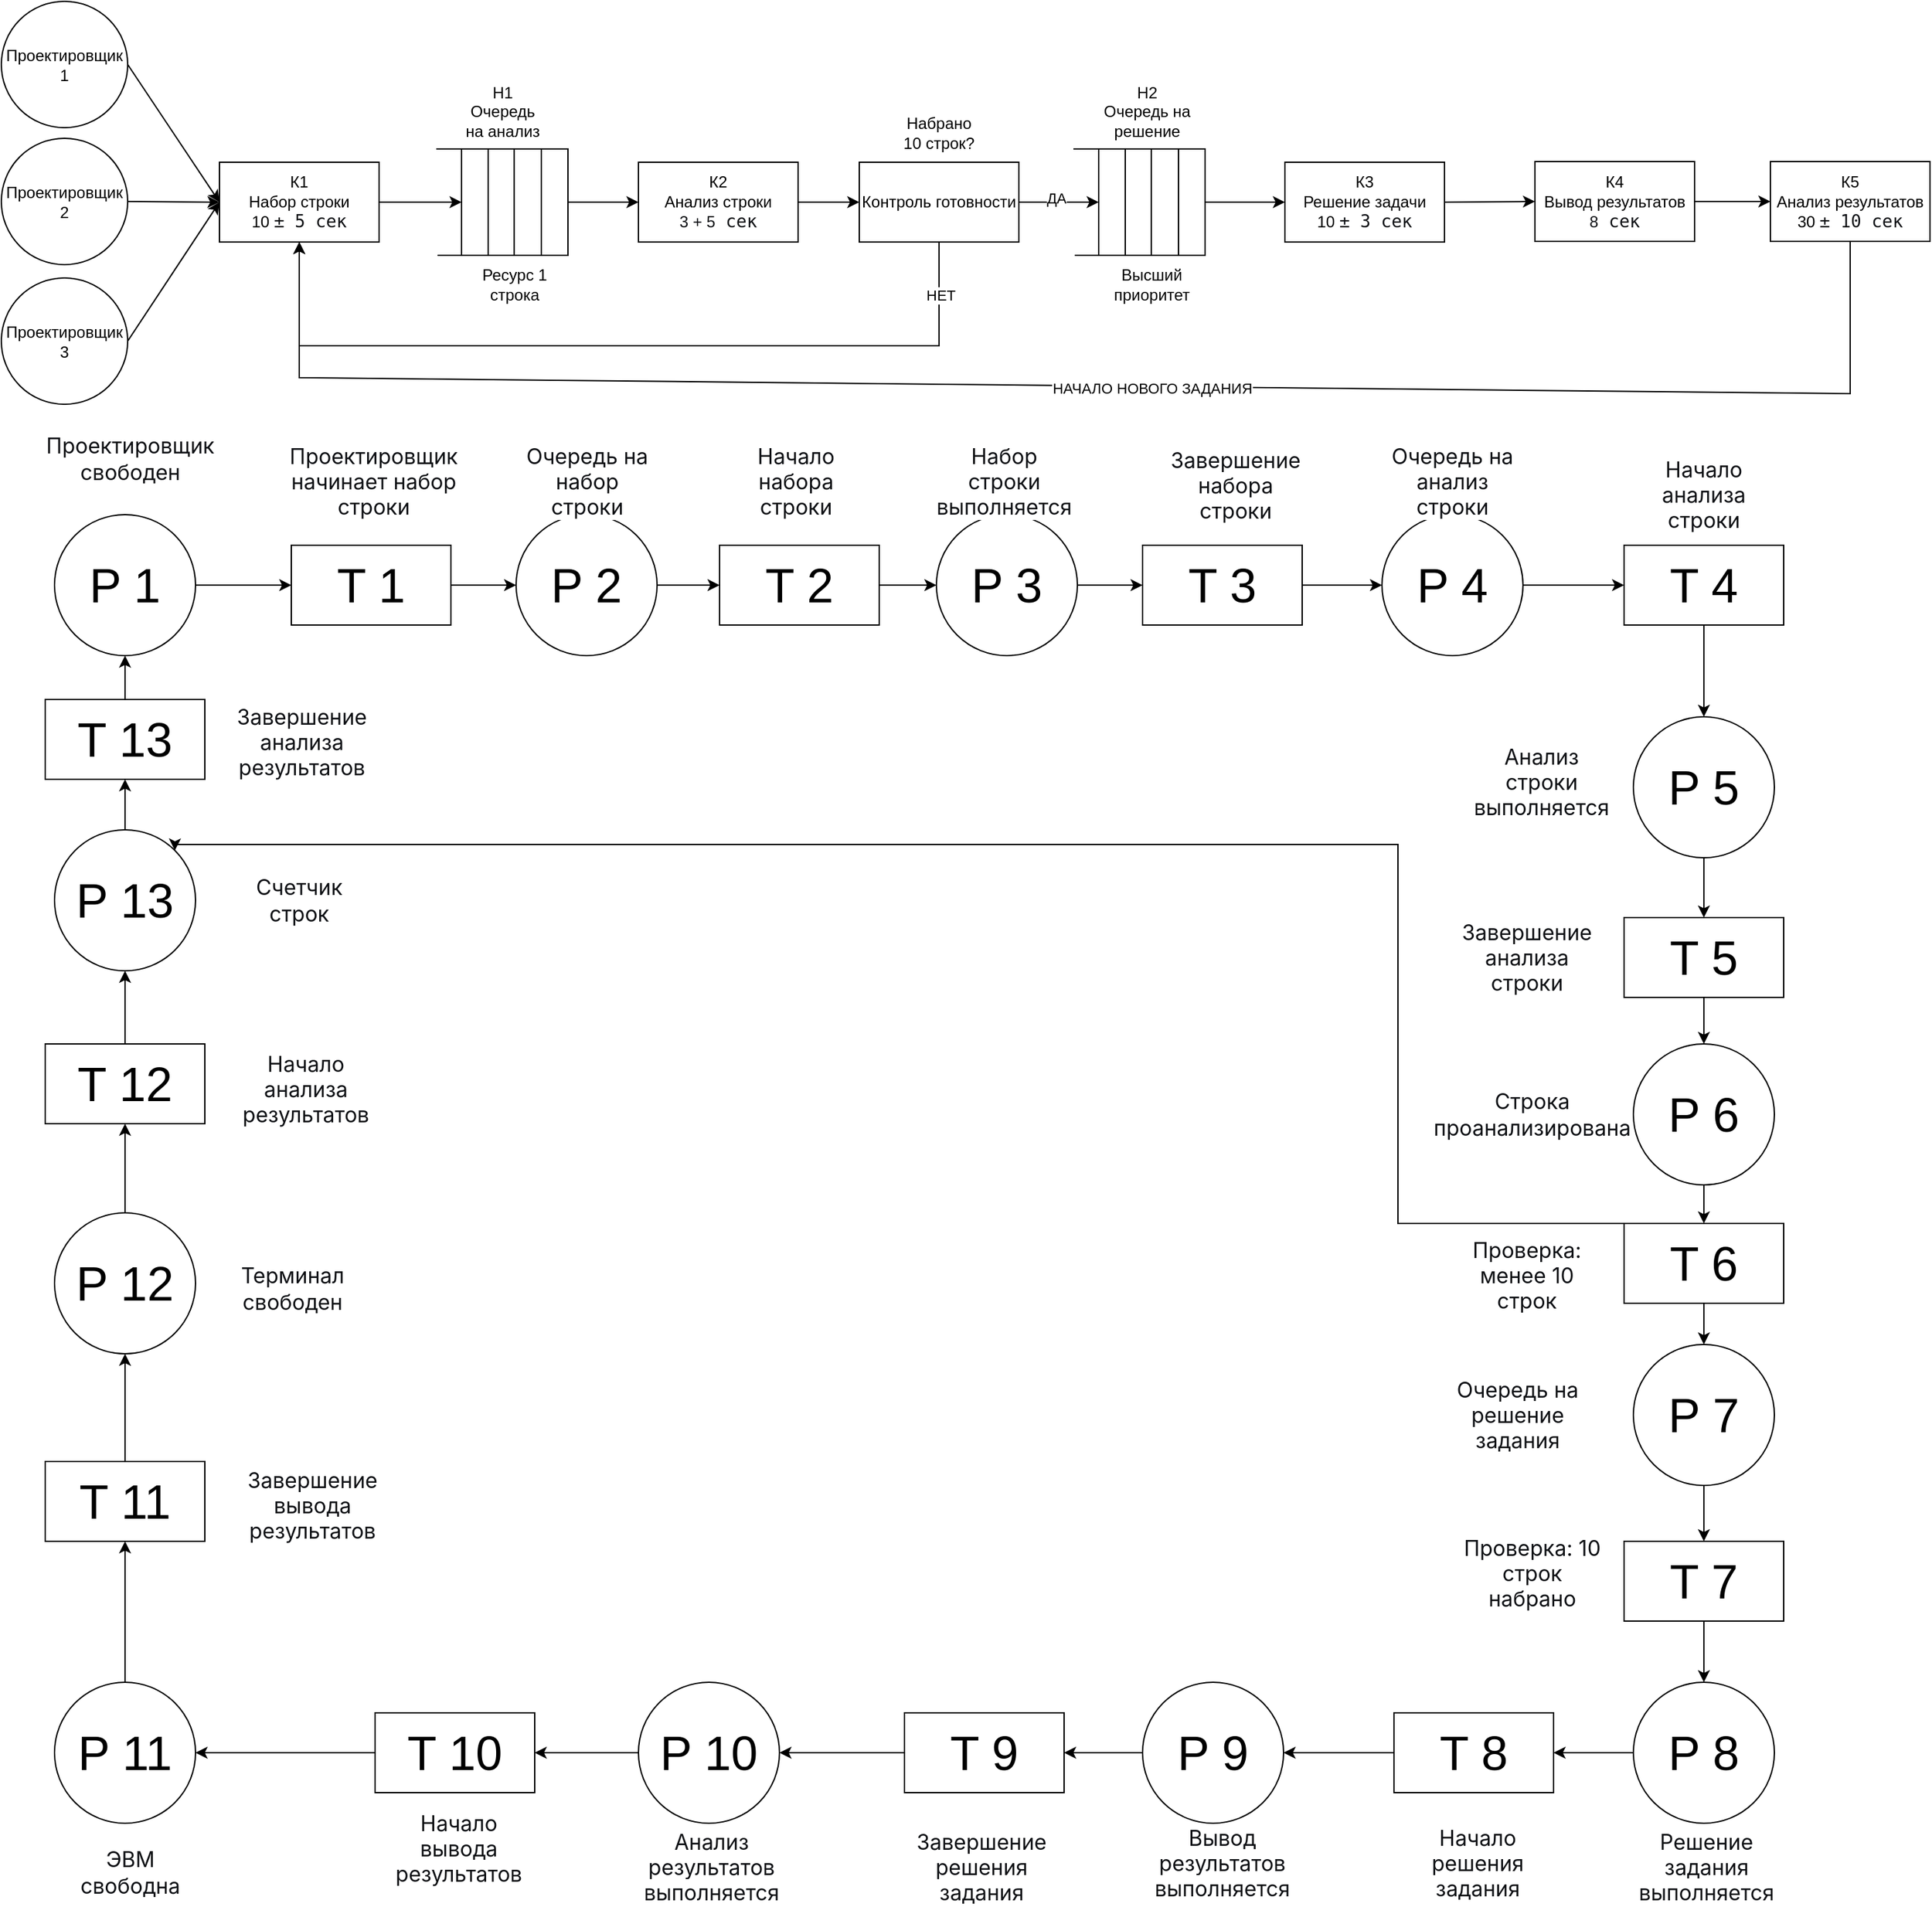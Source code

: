 <mxfile version="28.2.8">
  <diagram name="Страница — 1" id="6K8K25cdljVOq_ZdmeXt">
    <mxGraphModel dx="2316" dy="1218" grid="0" gridSize="10" guides="1" tooltips="1" connect="1" arrows="1" fold="1" page="0" pageScale="1" pageWidth="827" pageHeight="1169" math="0" shadow="0">
      <root>
        <mxCell id="0" />
        <mxCell id="1" parent="0" />
        <mxCell id="H_bH9iHKeHK5xQA8kicP-1" value="Проектировщик 1" style="ellipse;whiteSpace=wrap;html=1;aspect=fixed;" parent="1" vertex="1">
          <mxGeometry x="37" y="101" width="95" height="95" as="geometry" />
        </mxCell>
        <mxCell id="H_bH9iHKeHK5xQA8kicP-2" value="Проектировщик 2" style="ellipse;whiteSpace=wrap;html=1;aspect=fixed;" parent="1" vertex="1">
          <mxGeometry x="37" y="204" width="95" height="95" as="geometry" />
        </mxCell>
        <mxCell id="H_bH9iHKeHK5xQA8kicP-3" value="Проектировщик 3" style="ellipse;whiteSpace=wrap;html=1;aspect=fixed;" parent="1" vertex="1">
          <mxGeometry x="37" y="309" width="95" height="95" as="geometry" />
        </mxCell>
        <mxCell id="H_bH9iHKeHK5xQA8kicP-4" value="К1&lt;div&gt;Набор строки&lt;/div&gt;&lt;div&gt;10&amp;nbsp;&lt;span style=&quot;color: rgb(15, 17, 21); font-family: Menlo, Monaco, Consolas, &amp;quot;Cascadia Mono&amp;quot;, &amp;quot;Ubuntu Mono&amp;quot;, &amp;quot;DejaVu Sans Mono&amp;quot;, &amp;quot;Liberation Mono&amp;quot;, &amp;quot;JetBrains Mono&amp;quot;, &amp;quot;Fira Code&amp;quot;, Cousine, &amp;quot;Roboto Mono&amp;quot;, &amp;quot;Courier New&amp;quot;, Courier, sans-serif, system-ui; font-size: 13px; text-align: start; background-color: transparent;&quot;&gt;± 5 сек&lt;/span&gt;&lt;/div&gt;" style="rounded=0;whiteSpace=wrap;html=1;" parent="1" vertex="1">
          <mxGeometry x="201" y="222" width="120" height="60" as="geometry" />
        </mxCell>
        <mxCell id="H_bH9iHKeHK5xQA8kicP-10" value="" style="whiteSpace=wrap;html=1;aspect=fixed;" parent="1" vertex="1">
          <mxGeometry x="383" y="212" width="80" height="80" as="geometry" />
        </mxCell>
        <mxCell id="H_bH9iHKeHK5xQA8kicP-12" value="" style="endArrow=none;html=1;rounded=0;entryX=0.25;entryY=0;entryDx=0;entryDy=0;exitX=0.25;exitY=1;exitDx=0;exitDy=0;" parent="1" source="H_bH9iHKeHK5xQA8kicP-10" target="H_bH9iHKeHK5xQA8kicP-10" edge="1">
          <mxGeometry width="50" height="50" relative="1" as="geometry">
            <mxPoint x="361" y="298" as="sourcePoint" />
            <mxPoint x="411" y="248" as="targetPoint" />
          </mxGeometry>
        </mxCell>
        <mxCell id="H_bH9iHKeHK5xQA8kicP-13" value="" style="endArrow=none;html=1;rounded=0;entryX=0.25;entryY=0;entryDx=0;entryDy=0;exitX=0.25;exitY=1;exitDx=0;exitDy=0;" parent="1" edge="1">
          <mxGeometry width="50" height="50" relative="1" as="geometry">
            <mxPoint x="422.58" y="292" as="sourcePoint" />
            <mxPoint x="422.58" y="212" as="targetPoint" />
          </mxGeometry>
        </mxCell>
        <mxCell id="H_bH9iHKeHK5xQA8kicP-14" value="" style="endArrow=none;html=1;rounded=0;entryX=0.25;entryY=0;entryDx=0;entryDy=0;exitX=0.25;exitY=1;exitDx=0;exitDy=0;" parent="1" edge="1">
          <mxGeometry width="50" height="50" relative="1" as="geometry">
            <mxPoint x="443" y="292" as="sourcePoint" />
            <mxPoint x="443" y="212" as="targetPoint" />
          </mxGeometry>
        </mxCell>
        <mxCell id="H_bH9iHKeHK5xQA8kicP-15" value="" style="endArrow=none;html=1;rounded=0;entryX=0.75;entryY=1;entryDx=0;entryDy=0;" parent="1" target="H_bH9iHKeHK5xQA8kicP-10" edge="1">
          <mxGeometry width="50" height="50" relative="1" as="geometry">
            <mxPoint x="365" y="292" as="sourcePoint" />
            <mxPoint x="393" y="333" as="targetPoint" />
          </mxGeometry>
        </mxCell>
        <mxCell id="H_bH9iHKeHK5xQA8kicP-16" value="" style="endArrow=none;html=1;rounded=0;entryX=0.75;entryY=0;entryDx=0;entryDy=0;" parent="1" target="H_bH9iHKeHK5xQA8kicP-10" edge="1">
          <mxGeometry width="50" height="50" relative="1" as="geometry">
            <mxPoint x="364" y="212" as="sourcePoint" />
            <mxPoint x="410" y="362" as="targetPoint" />
          </mxGeometry>
        </mxCell>
        <mxCell id="H_bH9iHKeHK5xQA8kicP-17" value="Н1&lt;div&gt;Очередь на анализ&lt;/div&gt;" style="text;html=1;whiteSpace=wrap;strokeColor=none;fillColor=none;align=center;verticalAlign=middle;rounded=0;" parent="1" vertex="1">
          <mxGeometry x="384" y="169" width="60" height="30" as="geometry" />
        </mxCell>
        <mxCell id="H_bH9iHKeHK5xQA8kicP-19" value="Ресурс 1 строка" style="text;html=1;whiteSpace=wrap;strokeColor=none;fillColor=none;align=center;verticalAlign=middle;rounded=0;" parent="1" vertex="1">
          <mxGeometry x="393" y="299" width="60" height="30" as="geometry" />
        </mxCell>
        <mxCell id="H_bH9iHKeHK5xQA8kicP-21" value="К2&lt;div&gt;&lt;span style=&quot;background-color: transparent; color: light-dark(rgb(0, 0, 0), rgb(255, 255, 255));&quot;&gt;Анализ строки&lt;/span&gt;&lt;/div&gt;&lt;div style=&quot;text-align: center;&quot;&gt;&lt;span style=&quot;background-color: transparent; text-align: start; color: rgb(15, 17, 21);&quot;&gt;3 + 5&lt;/span&gt;&lt;span style=&quot;background-color: transparent; color: rgb(15, 17, 21); font-family: Menlo, Monaco, Consolas, &amp;quot;Cascadia Mono&amp;quot;, &amp;quot;Ubuntu Mono&amp;quot;, &amp;quot;DejaVu Sans Mono&amp;quot;, &amp;quot;Liberation Mono&amp;quot;, &amp;quot;JetBrains Mono&amp;quot;, &amp;quot;Fira Code&amp;quot;, Cousine, &amp;quot;Roboto Mono&amp;quot;, &amp;quot;Courier New&amp;quot;, Courier, sans-serif, system-ui; font-size: 13px; text-align: start;&quot;&gt; сек&lt;/span&gt;&lt;/div&gt;" style="rounded=0;whiteSpace=wrap;html=1;" parent="1" vertex="1">
          <mxGeometry x="516" y="222" width="120" height="60" as="geometry" />
        </mxCell>
        <mxCell id="H_bH9iHKeHK5xQA8kicP-22" value="Контроль готовности" style="rounded=0;whiteSpace=wrap;html=1;" parent="1" vertex="1">
          <mxGeometry x="682" y="222" width="120" height="60" as="geometry" />
        </mxCell>
        <mxCell id="H_bH9iHKeHK5xQA8kicP-23" value="" style="whiteSpace=wrap;html=1;aspect=fixed;" parent="1" vertex="1">
          <mxGeometry x="862" y="212" width="80" height="80" as="geometry" />
        </mxCell>
        <mxCell id="H_bH9iHKeHK5xQA8kicP-24" value="" style="endArrow=none;html=1;rounded=0;entryX=0.25;entryY=0;entryDx=0;entryDy=0;exitX=0.25;exitY=1;exitDx=0;exitDy=0;" parent="1" source="H_bH9iHKeHK5xQA8kicP-23" target="H_bH9iHKeHK5xQA8kicP-23" edge="1">
          <mxGeometry width="50" height="50" relative="1" as="geometry">
            <mxPoint x="840" y="298" as="sourcePoint" />
            <mxPoint x="890" y="248" as="targetPoint" />
          </mxGeometry>
        </mxCell>
        <mxCell id="H_bH9iHKeHK5xQA8kicP-25" value="" style="endArrow=none;html=1;rounded=0;entryX=0.25;entryY=0;entryDx=0;entryDy=0;exitX=0.25;exitY=1;exitDx=0;exitDy=0;" parent="1" edge="1">
          <mxGeometry width="50" height="50" relative="1" as="geometry">
            <mxPoint x="901.58" y="292" as="sourcePoint" />
            <mxPoint x="901.58" y="212" as="targetPoint" />
          </mxGeometry>
        </mxCell>
        <mxCell id="H_bH9iHKeHK5xQA8kicP-26" value="" style="endArrow=none;html=1;rounded=0;entryX=0.25;entryY=0;entryDx=0;entryDy=0;exitX=0.25;exitY=1;exitDx=0;exitDy=0;" parent="1" edge="1">
          <mxGeometry width="50" height="50" relative="1" as="geometry">
            <mxPoint x="922" y="292" as="sourcePoint" />
            <mxPoint x="922" y="212" as="targetPoint" />
          </mxGeometry>
        </mxCell>
        <mxCell id="H_bH9iHKeHK5xQA8kicP-27" value="" style="endArrow=none;html=1;rounded=0;entryX=0.75;entryY=1;entryDx=0;entryDy=0;" parent="1" target="H_bH9iHKeHK5xQA8kicP-23" edge="1">
          <mxGeometry width="50" height="50" relative="1" as="geometry">
            <mxPoint x="844" y="292" as="sourcePoint" />
            <mxPoint x="872" y="333" as="targetPoint" />
          </mxGeometry>
        </mxCell>
        <mxCell id="H_bH9iHKeHK5xQA8kicP-28" value="" style="endArrow=none;html=1;rounded=0;entryX=0.75;entryY=0;entryDx=0;entryDy=0;" parent="1" target="H_bH9iHKeHK5xQA8kicP-23" edge="1">
          <mxGeometry width="50" height="50" relative="1" as="geometry">
            <mxPoint x="843" y="212" as="sourcePoint" />
            <mxPoint x="889" y="362" as="targetPoint" />
          </mxGeometry>
        </mxCell>
        <mxCell id="H_bH9iHKeHK5xQA8kicP-29" value="Н2&lt;div&gt;Очередь на решение&lt;/div&gt;" style="text;html=1;whiteSpace=wrap;strokeColor=none;fillColor=none;align=center;verticalAlign=middle;rounded=0;" parent="1" vertex="1">
          <mxGeometry x="863" y="169" width="71" height="30" as="geometry" />
        </mxCell>
        <mxCell id="H_bH9iHKeHK5xQA8kicP-30" value="Высший приоритет" style="text;html=1;whiteSpace=wrap;strokeColor=none;fillColor=none;align=center;verticalAlign=middle;rounded=0;" parent="1" vertex="1">
          <mxGeometry x="872" y="299" width="60" height="30" as="geometry" />
        </mxCell>
        <mxCell id="H_bH9iHKeHK5xQA8kicP-31" value="Набрано 10 строк?" style="text;html=1;whiteSpace=wrap;strokeColor=none;fillColor=none;align=center;verticalAlign=middle;rounded=0;" parent="1" vertex="1">
          <mxGeometry x="712" y="185" width="60" height="30" as="geometry" />
        </mxCell>
        <mxCell id="H_bH9iHKeHK5xQA8kicP-32" value="К3&lt;div&gt;Решение задачи&lt;/div&gt;&lt;div&gt;10&amp;nbsp;&lt;span style=&quot;color: rgb(15, 17, 21); font-family: Menlo, Monaco, Consolas, &amp;quot;Cascadia Mono&amp;quot;, &amp;quot;Ubuntu Mono&amp;quot;, &amp;quot;DejaVu Sans Mono&amp;quot;, &amp;quot;Liberation Mono&amp;quot;, &amp;quot;JetBrains Mono&amp;quot;, &amp;quot;Fira Code&amp;quot;, Cousine, &amp;quot;Roboto Mono&amp;quot;, &amp;quot;Courier New&amp;quot;, Courier, sans-serif, system-ui; font-size: 13px; text-align: start; background-color: transparent;&quot;&gt;± 3 сек&lt;/span&gt;&lt;/div&gt;" style="rounded=0;whiteSpace=wrap;html=1;" parent="1" vertex="1">
          <mxGeometry x="1002" y="222" width="120" height="60" as="geometry" />
        </mxCell>
        <mxCell id="H_bH9iHKeHK5xQA8kicP-33" value="К4&lt;div&gt;Вывод результатов&lt;/div&gt;&lt;div style=&quot;text-align: center;&quot;&gt;&lt;span style=&quot;text-align: start; background-color: transparent; color: rgb(15, 17, 21);&quot;&gt;8&lt;/span&gt;&lt;span style=&quot;color: rgb(15, 17, 21); font-family: Menlo, Monaco, Consolas, &amp;quot;Cascadia Mono&amp;quot;, &amp;quot;Ubuntu Mono&amp;quot;, &amp;quot;DejaVu Sans Mono&amp;quot;, &amp;quot;Liberation Mono&amp;quot;, &amp;quot;JetBrains Mono&amp;quot;, &amp;quot;Fira Code&amp;quot;, Cousine, &amp;quot;Roboto Mono&amp;quot;, &amp;quot;Courier New&amp;quot;, Courier, sans-serif, system-ui; font-size: 13px; text-align: start; background-color: transparent;&quot;&gt; сек&lt;/span&gt;&lt;/div&gt;" style="rounded=0;whiteSpace=wrap;html=1;" parent="1" vertex="1">
          <mxGeometry x="1190" y="221.5" width="120" height="60" as="geometry" />
        </mxCell>
        <mxCell id="H_bH9iHKeHK5xQA8kicP-34" value="К5&lt;div&gt;Анализ результатов&lt;/div&gt;&lt;div&gt;30&amp;nbsp;&lt;span style=&quot;color: rgb(15, 17, 21); font-family: Menlo, Monaco, Consolas, &amp;quot;Cascadia Mono&amp;quot;, &amp;quot;Ubuntu Mono&amp;quot;, &amp;quot;DejaVu Sans Mono&amp;quot;, &amp;quot;Liberation Mono&amp;quot;, &amp;quot;JetBrains Mono&amp;quot;, &amp;quot;Fira Code&amp;quot;, Cousine, &amp;quot;Roboto Mono&amp;quot;, &amp;quot;Courier New&amp;quot;, Courier, sans-serif, system-ui; font-size: 13px; text-align: start; background-color: transparent;&quot;&gt;± 10 сек&lt;/span&gt;&lt;/div&gt;" style="rounded=0;whiteSpace=wrap;html=1;" parent="1" vertex="1">
          <mxGeometry x="1367" y="221.5" width="120" height="60" as="geometry" />
        </mxCell>
        <mxCell id="H_bH9iHKeHK5xQA8kicP-38" value="" style="endArrow=classic;html=1;rounded=0;entryX=0.5;entryY=1;entryDx=0;entryDy=0;exitX=0.5;exitY=1;exitDx=0;exitDy=0;" parent="1" source="H_bH9iHKeHK5xQA8kicP-22" target="H_bH9iHKeHK5xQA8kicP-4" edge="1">
          <mxGeometry width="50" height="50" relative="1" as="geometry">
            <mxPoint x="861" y="352" as="sourcePoint" />
            <mxPoint x="534" y="260" as="targetPoint" />
            <Array as="points">
              <mxPoint x="742" y="360" />
              <mxPoint x="495" y="360" />
              <mxPoint x="261" y="360" />
            </Array>
          </mxGeometry>
        </mxCell>
        <mxCell id="H_bH9iHKeHK5xQA8kicP-39" value="НЕТ" style="edgeLabel;html=1;align=center;verticalAlign=middle;resizable=0;points=[];" parent="H_bH9iHKeHK5xQA8kicP-38" vertex="1" connectable="0">
          <mxGeometry x="-0.874" y="1" relative="1" as="geometry">
            <mxPoint as="offset" />
          </mxGeometry>
        </mxCell>
        <mxCell id="H_bH9iHKeHK5xQA8kicP-40" value="" style="endArrow=classic;html=1;rounded=0;entryX=0;entryY=0.5;entryDx=0;entryDy=0;exitX=1;exitY=0.5;exitDx=0;exitDy=0;" parent="1" source="H_bH9iHKeHK5xQA8kicP-22" target="H_bH9iHKeHK5xQA8kicP-23" edge="1">
          <mxGeometry width="50" height="50" relative="1" as="geometry">
            <mxPoint x="502" y="310" as="sourcePoint" />
            <mxPoint x="552" y="260" as="targetPoint" />
          </mxGeometry>
        </mxCell>
        <mxCell id="H_bH9iHKeHK5xQA8kicP-41" value="ДА" style="edgeLabel;html=1;align=center;verticalAlign=middle;resizable=0;points=[];" parent="H_bH9iHKeHK5xQA8kicP-40" vertex="1" connectable="0">
          <mxGeometry x="-0.089" y="3" relative="1" as="geometry">
            <mxPoint as="offset" />
          </mxGeometry>
        </mxCell>
        <mxCell id="otovDyo15XHB1M8LhM_m-1" value="" style="endArrow=classic;html=1;rounded=0;entryX=0;entryY=0.5;entryDx=0;entryDy=0;exitX=1;exitY=0.5;exitDx=0;exitDy=0;" parent="1" source="H_bH9iHKeHK5xQA8kicP-3" target="H_bH9iHKeHK5xQA8kicP-4" edge="1">
          <mxGeometry width="50" height="50" relative="1" as="geometry">
            <mxPoint x="153" y="477" as="sourcePoint" />
            <mxPoint x="203" y="427" as="targetPoint" />
          </mxGeometry>
        </mxCell>
        <mxCell id="otovDyo15XHB1M8LhM_m-2" value="" style="endArrow=classic;html=1;rounded=0;entryX=0;entryY=0.5;entryDx=0;entryDy=0;exitX=1;exitY=0.5;exitDx=0;exitDy=0;" parent="1" source="H_bH9iHKeHK5xQA8kicP-2" target="H_bH9iHKeHK5xQA8kicP-4" edge="1">
          <mxGeometry width="50" height="50" relative="1" as="geometry">
            <mxPoint x="257" y="501" as="sourcePoint" />
            <mxPoint x="326" y="396" as="targetPoint" />
          </mxGeometry>
        </mxCell>
        <mxCell id="otovDyo15XHB1M8LhM_m-3" value="" style="endArrow=classic;html=1;rounded=0;entryX=0;entryY=0.5;entryDx=0;entryDy=0;exitX=1;exitY=0.5;exitDx=0;exitDy=0;" parent="1" source="H_bH9iHKeHK5xQA8kicP-1" target="H_bH9iHKeHK5xQA8kicP-4" edge="1">
          <mxGeometry width="50" height="50" relative="1" as="geometry">
            <mxPoint x="225" y="510" as="sourcePoint" />
            <mxPoint x="294" y="405" as="targetPoint" />
          </mxGeometry>
        </mxCell>
        <mxCell id="otovDyo15XHB1M8LhM_m-4" value="" style="endArrow=classic;html=1;rounded=0;entryX=0;entryY=0.5;entryDx=0;entryDy=0;exitX=1;exitY=0.5;exitDx=0;exitDy=0;" parent="1" source="H_bH9iHKeHK5xQA8kicP-4" target="H_bH9iHKeHK5xQA8kicP-10" edge="1">
          <mxGeometry width="50" height="50" relative="1" as="geometry">
            <mxPoint x="151" y="528" as="sourcePoint" />
            <mxPoint x="220" y="423" as="targetPoint" />
          </mxGeometry>
        </mxCell>
        <mxCell id="otovDyo15XHB1M8LhM_m-5" value="" style="endArrow=classic;html=1;rounded=0;entryX=0;entryY=0.5;entryDx=0;entryDy=0;exitX=1;exitY=0.5;exitDx=0;exitDy=0;" parent="1" source="H_bH9iHKeHK5xQA8kicP-10" target="H_bH9iHKeHK5xQA8kicP-21" edge="1">
          <mxGeometry width="50" height="50" relative="1" as="geometry">
            <mxPoint x="320" y="521" as="sourcePoint" />
            <mxPoint x="389" y="416" as="targetPoint" />
          </mxGeometry>
        </mxCell>
        <mxCell id="otovDyo15XHB1M8LhM_m-6" value="" style="endArrow=classic;html=1;rounded=0;entryX=0;entryY=0.5;entryDx=0;entryDy=0;exitX=1;exitY=0.5;exitDx=0;exitDy=0;" parent="1" source="H_bH9iHKeHK5xQA8kicP-21" target="H_bH9iHKeHK5xQA8kicP-22" edge="1">
          <mxGeometry width="50" height="50" relative="1" as="geometry">
            <mxPoint x="473" y="515" as="sourcePoint" />
            <mxPoint x="542" y="410" as="targetPoint" />
          </mxGeometry>
        </mxCell>
        <mxCell id="otovDyo15XHB1M8LhM_m-7" value="" style="endArrow=classic;html=1;rounded=0;entryX=0;entryY=0.5;entryDx=0;entryDy=0;exitX=1;exitY=0.5;exitDx=0;exitDy=0;" parent="1" source="H_bH9iHKeHK5xQA8kicP-23" target="H_bH9iHKeHK5xQA8kicP-32" edge="1">
          <mxGeometry width="50" height="50" relative="1" as="geometry">
            <mxPoint x="1011" y="511" as="sourcePoint" />
            <mxPoint x="1080" y="406" as="targetPoint" />
          </mxGeometry>
        </mxCell>
        <mxCell id="otovDyo15XHB1M8LhM_m-8" value="" style="endArrow=classic;html=1;rounded=0;entryX=0;entryY=0.5;entryDx=0;entryDy=0;exitX=1;exitY=0.5;exitDx=0;exitDy=0;" parent="1" source="H_bH9iHKeHK5xQA8kicP-32" target="H_bH9iHKeHK5xQA8kicP-33" edge="1">
          <mxGeometry width="50" height="50" relative="1" as="geometry">
            <mxPoint x="1105" y="482" as="sourcePoint" />
            <mxPoint x="1174" y="377" as="targetPoint" />
          </mxGeometry>
        </mxCell>
        <mxCell id="otovDyo15XHB1M8LhM_m-9" value="" style="endArrow=classic;html=1;rounded=0;entryX=0;entryY=0.5;entryDx=0;entryDy=0;exitX=1;exitY=0.5;exitDx=0;exitDy=0;" parent="1" source="H_bH9iHKeHK5xQA8kicP-33" target="H_bH9iHKeHK5xQA8kicP-34" edge="1">
          <mxGeometry width="50" height="50" relative="1" as="geometry">
            <mxPoint x="1243" y="483" as="sourcePoint" />
            <mxPoint x="1312" y="378" as="targetPoint" />
          </mxGeometry>
        </mxCell>
        <mxCell id="otovDyo15XHB1M8LhM_m-10" value="" style="endArrow=classic;html=1;rounded=0;exitX=0.5;exitY=1;exitDx=0;exitDy=0;entryX=0.5;entryY=1;entryDx=0;entryDy=0;" parent="1" source="H_bH9iHKeHK5xQA8kicP-34" target="H_bH9iHKeHK5xQA8kicP-4" edge="1">
          <mxGeometry width="50" height="50" relative="1" as="geometry">
            <mxPoint x="1562" y="375" as="sourcePoint" />
            <mxPoint x="552" y="340" as="targetPoint" />
            <Array as="points">
              <mxPoint x="1427" y="396" />
              <mxPoint x="261" y="384" />
            </Array>
          </mxGeometry>
        </mxCell>
        <mxCell id="otovDyo15XHB1M8LhM_m-13" value="НАЧАЛО НОВОГО ЗАДАНИЯ" style="edgeLabel;html=1;align=center;verticalAlign=middle;resizable=0;points=[];" parent="otovDyo15XHB1M8LhM_m-10" vertex="1" connectable="0">
          <mxGeometry x="-0.074" y="1" relative="1" as="geometry">
            <mxPoint as="offset" />
          </mxGeometry>
        </mxCell>
        <mxCell id="gkQ62pE8gZHAt-OqgUqt-1" style="edgeStyle=orthogonalEdgeStyle;rounded=0;orthogonalLoop=1;jettySize=auto;html=1;exitX=1;exitY=0.5;exitDx=0;exitDy=0;entryX=0;entryY=0.5;entryDx=0;entryDy=0;" edge="1" parent="1" source="otovDyo15XHB1M8LhM_m-14" target="otovDyo15XHB1M8LhM_m-35">
          <mxGeometry relative="1" as="geometry" />
        </mxCell>
        <mxCell id="otovDyo15XHB1M8LhM_m-14" value="&lt;font style=&quot;font-size: 36px;&quot;&gt;P 1&lt;/font&gt;" style="ellipse;whiteSpace=wrap;html=1;aspect=fixed;" parent="1" vertex="1">
          <mxGeometry x="77" y="487" width="106" height="106" as="geometry" />
        </mxCell>
        <mxCell id="gkQ62pE8gZHAt-OqgUqt-15" style="edgeStyle=orthogonalEdgeStyle;rounded=0;orthogonalLoop=1;jettySize=auto;html=1;exitX=0;exitY=0.5;exitDx=0;exitDy=0;entryX=1;entryY=0.5;entryDx=0;entryDy=0;" edge="1" parent="1" source="otovDyo15XHB1M8LhM_m-15" target="otovDyo15XHB1M8LhM_m-39">
          <mxGeometry relative="1" as="geometry" />
        </mxCell>
        <mxCell id="otovDyo15XHB1M8LhM_m-15" value="&lt;font style=&quot;font-size: 36px;&quot;&gt;P 8&lt;/font&gt;" style="ellipse;whiteSpace=wrap;html=1;aspect=fixed;" parent="1" vertex="1">
          <mxGeometry x="1264" y="1365" width="106" height="106" as="geometry" />
        </mxCell>
        <mxCell id="gkQ62pE8gZHAt-OqgUqt-13" style="edgeStyle=orthogonalEdgeStyle;rounded=0;orthogonalLoop=1;jettySize=auto;html=1;exitX=0.5;exitY=1;exitDx=0;exitDy=0;entryX=0.5;entryY=0;entryDx=0;entryDy=0;" edge="1" parent="1" source="otovDyo15XHB1M8LhM_m-16" target="otovDyo15XHB1M8LhM_m-53">
          <mxGeometry relative="1" as="geometry" />
        </mxCell>
        <mxCell id="otovDyo15XHB1M8LhM_m-16" value="&lt;font style=&quot;font-size: 36px;&quot;&gt;P 7&lt;/font&gt;" style="ellipse;whiteSpace=wrap;html=1;aspect=fixed;" parent="1" vertex="1">
          <mxGeometry x="1264" y="1111" width="106" height="106" as="geometry" />
        </mxCell>
        <mxCell id="gkQ62pE8gZHAt-OqgUqt-11" style="edgeStyle=orthogonalEdgeStyle;rounded=0;orthogonalLoop=1;jettySize=auto;html=1;exitX=0.5;exitY=1;exitDx=0;exitDy=0;entryX=0.5;entryY=0;entryDx=0;entryDy=0;" edge="1" parent="1" source="otovDyo15XHB1M8LhM_m-17" target="otovDyo15XHB1M8LhM_m-40">
          <mxGeometry relative="1" as="geometry" />
        </mxCell>
        <mxCell id="otovDyo15XHB1M8LhM_m-17" value="&lt;font style=&quot;font-size: 36px;&quot;&gt;P 6&lt;/font&gt;" style="ellipse;whiteSpace=wrap;html=1;aspect=fixed;" parent="1" vertex="1">
          <mxGeometry x="1264" y="885" width="106" height="106" as="geometry" />
        </mxCell>
        <mxCell id="gkQ62pE8gZHAt-OqgUqt-9" style="edgeStyle=orthogonalEdgeStyle;rounded=0;orthogonalLoop=1;jettySize=auto;html=1;exitX=0.5;exitY=1;exitDx=0;exitDy=0;entryX=0.5;entryY=0;entryDx=0;entryDy=0;" edge="1" parent="1" source="otovDyo15XHB1M8LhM_m-18" target="otovDyo15XHB1M8LhM_m-41">
          <mxGeometry relative="1" as="geometry" />
        </mxCell>
        <mxCell id="otovDyo15XHB1M8LhM_m-18" value="&lt;font style=&quot;font-size: 36px;&quot;&gt;P 5&lt;/font&gt;" style="ellipse;whiteSpace=wrap;html=1;aspect=fixed;" parent="1" vertex="1">
          <mxGeometry x="1264" y="639" width="106" height="106" as="geometry" />
        </mxCell>
        <mxCell id="gkQ62pE8gZHAt-OqgUqt-7" style="edgeStyle=orthogonalEdgeStyle;rounded=0;orthogonalLoop=1;jettySize=auto;html=1;exitX=1;exitY=0.5;exitDx=0;exitDy=0;entryX=0;entryY=0.5;entryDx=0;entryDy=0;" edge="1" parent="1" source="otovDyo15XHB1M8LhM_m-19" target="otovDyo15XHB1M8LhM_m-42">
          <mxGeometry relative="1" as="geometry" />
        </mxCell>
        <mxCell id="otovDyo15XHB1M8LhM_m-19" value="&lt;font style=&quot;font-size: 36px;&quot;&gt;P 4&lt;/font&gt;" style="ellipse;whiteSpace=wrap;html=1;aspect=fixed;" parent="1" vertex="1">
          <mxGeometry x="1075" y="487" width="106" height="106" as="geometry" />
        </mxCell>
        <mxCell id="gkQ62pE8gZHAt-OqgUqt-5" style="edgeStyle=orthogonalEdgeStyle;rounded=0;orthogonalLoop=1;jettySize=auto;html=1;exitX=1;exitY=0.5;exitDx=0;exitDy=0;entryX=0;entryY=0.5;entryDx=0;entryDy=0;" edge="1" parent="1" source="otovDyo15XHB1M8LhM_m-20" target="otovDyo15XHB1M8LhM_m-43">
          <mxGeometry relative="1" as="geometry" />
        </mxCell>
        <mxCell id="otovDyo15XHB1M8LhM_m-20" value="&lt;font style=&quot;font-size: 36px;&quot;&gt;P 3&lt;/font&gt;" style="ellipse;whiteSpace=wrap;html=1;aspect=fixed;" parent="1" vertex="1">
          <mxGeometry x="740" y="487" width="106" height="106" as="geometry" />
        </mxCell>
        <mxCell id="gkQ62pE8gZHAt-OqgUqt-3" style="edgeStyle=orthogonalEdgeStyle;rounded=0;orthogonalLoop=1;jettySize=auto;html=1;exitX=1;exitY=0.5;exitDx=0;exitDy=0;entryX=0;entryY=0.5;entryDx=0;entryDy=0;" edge="1" parent="1" source="otovDyo15XHB1M8LhM_m-21" target="otovDyo15XHB1M8LhM_m-44">
          <mxGeometry relative="1" as="geometry" />
        </mxCell>
        <mxCell id="otovDyo15XHB1M8LhM_m-21" value="&lt;font style=&quot;font-size: 36px;&quot;&gt;P 2&lt;/font&gt;" style="ellipse;whiteSpace=wrap;html=1;aspect=fixed;" parent="1" vertex="1">
          <mxGeometry x="424" y="487" width="106" height="106" as="geometry" />
        </mxCell>
        <mxCell id="gkQ62pE8gZHAt-OqgUqt-19" style="edgeStyle=orthogonalEdgeStyle;rounded=0;orthogonalLoop=1;jettySize=auto;html=1;exitX=0;exitY=0.5;exitDx=0;exitDy=0;entryX=1;entryY=0.5;entryDx=0;entryDy=0;" edge="1" parent="1" source="otovDyo15XHB1M8LhM_m-23" target="otovDyo15XHB1M8LhM_m-37">
          <mxGeometry relative="1" as="geometry" />
        </mxCell>
        <mxCell id="otovDyo15XHB1M8LhM_m-23" value="&lt;font style=&quot;font-size: 36px;&quot;&gt;P 10&lt;/font&gt;" style="ellipse;whiteSpace=wrap;html=1;aspect=fixed;" parent="1" vertex="1">
          <mxGeometry x="516" y="1365" width="106" height="106" as="geometry" />
        </mxCell>
        <mxCell id="gkQ62pE8gZHAt-OqgUqt-17" style="edgeStyle=orthogonalEdgeStyle;rounded=0;orthogonalLoop=1;jettySize=auto;html=1;exitX=0;exitY=0.5;exitDx=0;exitDy=0;entryX=1;entryY=0.5;entryDx=0;entryDy=0;" edge="1" parent="1" source="otovDyo15XHB1M8LhM_m-24" target="otovDyo15XHB1M8LhM_m-38">
          <mxGeometry relative="1" as="geometry" />
        </mxCell>
        <mxCell id="otovDyo15XHB1M8LhM_m-24" value="&lt;font style=&quot;font-size: 36px;&quot;&gt;P 9&lt;/font&gt;" style="ellipse;whiteSpace=wrap;html=1;aspect=fixed;" parent="1" vertex="1">
          <mxGeometry x="895" y="1365" width="106" height="106" as="geometry" />
        </mxCell>
        <mxCell id="gkQ62pE8gZHAt-OqgUqt-21" style="edgeStyle=orthogonalEdgeStyle;rounded=0;orthogonalLoop=1;jettySize=auto;html=1;exitX=0.5;exitY=0;exitDx=0;exitDy=0;entryX=0.5;entryY=1;entryDx=0;entryDy=0;" edge="1" parent="1" source="otovDyo15XHB1M8LhM_m-31" target="otovDyo15XHB1M8LhM_m-36">
          <mxGeometry relative="1" as="geometry" />
        </mxCell>
        <mxCell id="otovDyo15XHB1M8LhM_m-31" value="&lt;font style=&quot;font-size: 36px;&quot;&gt;P 11&lt;/font&gt;" style="ellipse;whiteSpace=wrap;html=1;aspect=fixed;" parent="1" vertex="1">
          <mxGeometry x="77" y="1365" width="106" height="106" as="geometry" />
        </mxCell>
        <mxCell id="gkQ62pE8gZHAt-OqgUqt-25" style="edgeStyle=orthogonalEdgeStyle;rounded=0;orthogonalLoop=1;jettySize=auto;html=1;exitX=0.5;exitY=0;exitDx=0;exitDy=0;entryX=0.5;entryY=1;entryDx=0;entryDy=0;" edge="1" parent="1" source="otovDyo15XHB1M8LhM_m-33" target="otovDyo15XHB1M8LhM_m-46">
          <mxGeometry relative="1" as="geometry" />
        </mxCell>
        <mxCell id="otovDyo15XHB1M8LhM_m-33" value="&lt;font style=&quot;font-size: 36px;&quot;&gt;P 13&lt;/font&gt;" style="ellipse;whiteSpace=wrap;html=1;aspect=fixed;" parent="1" vertex="1">
          <mxGeometry x="77" y="724" width="106" height="106" as="geometry" />
        </mxCell>
        <mxCell id="gkQ62pE8gZHAt-OqgUqt-23" style="edgeStyle=orthogonalEdgeStyle;rounded=0;orthogonalLoop=1;jettySize=auto;html=1;exitX=0.5;exitY=0;exitDx=0;exitDy=0;entryX=0.5;entryY=1;entryDx=0;entryDy=0;" edge="1" parent="1" source="otovDyo15XHB1M8LhM_m-34" target="otovDyo15XHB1M8LhM_m-45">
          <mxGeometry relative="1" as="geometry" />
        </mxCell>
        <mxCell id="otovDyo15XHB1M8LhM_m-34" value="&lt;font style=&quot;font-size: 36px;&quot;&gt;P 12&lt;/font&gt;" style="ellipse;whiteSpace=wrap;html=1;aspect=fixed;" parent="1" vertex="1">
          <mxGeometry x="77" y="1012" width="106" height="106" as="geometry" />
        </mxCell>
        <mxCell id="gkQ62pE8gZHAt-OqgUqt-2" style="edgeStyle=orthogonalEdgeStyle;rounded=0;orthogonalLoop=1;jettySize=auto;html=1;exitX=1;exitY=0.5;exitDx=0;exitDy=0;entryX=0;entryY=0.5;entryDx=0;entryDy=0;" edge="1" parent="1" source="otovDyo15XHB1M8LhM_m-35" target="otovDyo15XHB1M8LhM_m-21">
          <mxGeometry relative="1" as="geometry" />
        </mxCell>
        <mxCell id="otovDyo15XHB1M8LhM_m-35" value="&lt;font style=&quot;font-size: 36px;&quot;&gt;T 1&lt;/font&gt;" style="rounded=0;whiteSpace=wrap;html=1;" parent="1" vertex="1">
          <mxGeometry x="255" y="510" width="120" height="60" as="geometry" />
        </mxCell>
        <mxCell id="gkQ62pE8gZHAt-OqgUqt-22" style="edgeStyle=orthogonalEdgeStyle;rounded=0;orthogonalLoop=1;jettySize=auto;html=1;exitX=0.5;exitY=0;exitDx=0;exitDy=0;entryX=0.5;entryY=1;entryDx=0;entryDy=0;" edge="1" parent="1" source="otovDyo15XHB1M8LhM_m-36" target="otovDyo15XHB1M8LhM_m-34">
          <mxGeometry relative="1" as="geometry" />
        </mxCell>
        <mxCell id="otovDyo15XHB1M8LhM_m-36" value="&lt;font style=&quot;font-size: 36px;&quot;&gt;T 11&lt;/font&gt;" style="rounded=0;whiteSpace=wrap;html=1;" parent="1" vertex="1">
          <mxGeometry x="70" y="1199" width="120" height="60" as="geometry" />
        </mxCell>
        <mxCell id="gkQ62pE8gZHAt-OqgUqt-20" style="edgeStyle=orthogonalEdgeStyle;rounded=0;orthogonalLoop=1;jettySize=auto;html=1;exitX=0;exitY=0.5;exitDx=0;exitDy=0;entryX=1;entryY=0.5;entryDx=0;entryDy=0;" edge="1" parent="1" source="otovDyo15XHB1M8LhM_m-37" target="otovDyo15XHB1M8LhM_m-31">
          <mxGeometry relative="1" as="geometry" />
        </mxCell>
        <mxCell id="otovDyo15XHB1M8LhM_m-37" value="&lt;font style=&quot;font-size: 36px;&quot;&gt;T 10&lt;/font&gt;" style="rounded=0;whiteSpace=wrap;html=1;" parent="1" vertex="1">
          <mxGeometry x="318" y="1388" width="120" height="60" as="geometry" />
        </mxCell>
        <mxCell id="gkQ62pE8gZHAt-OqgUqt-18" style="edgeStyle=orthogonalEdgeStyle;rounded=0;orthogonalLoop=1;jettySize=auto;html=1;exitX=0;exitY=0.5;exitDx=0;exitDy=0;" edge="1" parent="1" source="otovDyo15XHB1M8LhM_m-38">
          <mxGeometry relative="1" as="geometry">
            <mxPoint x="622" y="1418" as="targetPoint" />
          </mxGeometry>
        </mxCell>
        <mxCell id="otovDyo15XHB1M8LhM_m-38" value="&lt;font style=&quot;font-size: 36px;&quot;&gt;T 9&lt;/font&gt;" style="rounded=0;whiteSpace=wrap;html=1;" parent="1" vertex="1">
          <mxGeometry x="716" y="1388" width="120" height="60" as="geometry" />
        </mxCell>
        <mxCell id="gkQ62pE8gZHAt-OqgUqt-16" style="edgeStyle=orthogonalEdgeStyle;rounded=0;orthogonalLoop=1;jettySize=auto;html=1;exitX=0;exitY=0.5;exitDx=0;exitDy=0;entryX=1;entryY=0.5;entryDx=0;entryDy=0;" edge="1" parent="1" source="otovDyo15XHB1M8LhM_m-39" target="otovDyo15XHB1M8LhM_m-24">
          <mxGeometry relative="1" as="geometry" />
        </mxCell>
        <mxCell id="otovDyo15XHB1M8LhM_m-39" value="&lt;font style=&quot;font-size: 36px;&quot;&gt;T 8&lt;/font&gt;" style="rounded=0;whiteSpace=wrap;html=1;" parent="1" vertex="1">
          <mxGeometry x="1084" y="1388" width="120" height="60" as="geometry" />
        </mxCell>
        <mxCell id="gkQ62pE8gZHAt-OqgUqt-12" style="edgeStyle=orthogonalEdgeStyle;rounded=0;orthogonalLoop=1;jettySize=auto;html=1;exitX=0.5;exitY=1;exitDx=0;exitDy=0;entryX=0.5;entryY=0;entryDx=0;entryDy=0;" edge="1" parent="1" source="otovDyo15XHB1M8LhM_m-40" target="otovDyo15XHB1M8LhM_m-16">
          <mxGeometry relative="1" as="geometry" />
        </mxCell>
        <mxCell id="gkQ62pE8gZHAt-OqgUqt-58" style="edgeStyle=orthogonalEdgeStyle;rounded=0;orthogonalLoop=1;jettySize=auto;html=1;exitX=0;exitY=0;exitDx=0;exitDy=0;entryX=1;entryY=0;entryDx=0;entryDy=0;" edge="1" parent="1" source="otovDyo15XHB1M8LhM_m-40" target="otovDyo15XHB1M8LhM_m-33">
          <mxGeometry relative="1" as="geometry">
            <Array as="points">
              <mxPoint x="1087" y="1020" />
              <mxPoint x="1087" y="735" />
              <mxPoint x="168" y="735" />
            </Array>
          </mxGeometry>
        </mxCell>
        <mxCell id="otovDyo15XHB1M8LhM_m-40" value="&lt;font style=&quot;font-size: 36px;&quot;&gt;T 6&lt;/font&gt;" style="rounded=0;whiteSpace=wrap;html=1;" parent="1" vertex="1">
          <mxGeometry x="1257" y="1020" width="120" height="60" as="geometry" />
        </mxCell>
        <mxCell id="gkQ62pE8gZHAt-OqgUqt-10" style="edgeStyle=orthogonalEdgeStyle;rounded=0;orthogonalLoop=1;jettySize=auto;html=1;exitX=0.5;exitY=1;exitDx=0;exitDy=0;entryX=0.5;entryY=0;entryDx=0;entryDy=0;" edge="1" parent="1" source="otovDyo15XHB1M8LhM_m-41" target="otovDyo15XHB1M8LhM_m-17">
          <mxGeometry relative="1" as="geometry" />
        </mxCell>
        <mxCell id="otovDyo15XHB1M8LhM_m-41" value="&lt;font style=&quot;font-size: 36px;&quot;&gt;T 5&lt;/font&gt;" style="rounded=0;whiteSpace=wrap;html=1;" parent="1" vertex="1">
          <mxGeometry x="1257" y="790" width="120" height="60" as="geometry" />
        </mxCell>
        <mxCell id="gkQ62pE8gZHAt-OqgUqt-8" style="edgeStyle=orthogonalEdgeStyle;rounded=0;orthogonalLoop=1;jettySize=auto;html=1;exitX=0.5;exitY=1;exitDx=0;exitDy=0;entryX=0.5;entryY=0;entryDx=0;entryDy=0;" edge="1" parent="1" source="otovDyo15XHB1M8LhM_m-42" target="otovDyo15XHB1M8LhM_m-18">
          <mxGeometry relative="1" as="geometry" />
        </mxCell>
        <mxCell id="otovDyo15XHB1M8LhM_m-42" value="&lt;font style=&quot;font-size: 36px;&quot;&gt;T 4&lt;/font&gt;" style="rounded=0;whiteSpace=wrap;html=1;" parent="1" vertex="1">
          <mxGeometry x="1257" y="510" width="120" height="60" as="geometry" />
        </mxCell>
        <mxCell id="gkQ62pE8gZHAt-OqgUqt-6" style="edgeStyle=orthogonalEdgeStyle;rounded=0;orthogonalLoop=1;jettySize=auto;html=1;exitX=1;exitY=0.5;exitDx=0;exitDy=0;entryX=0;entryY=0.5;entryDx=0;entryDy=0;" edge="1" parent="1" source="otovDyo15XHB1M8LhM_m-43" target="otovDyo15XHB1M8LhM_m-19">
          <mxGeometry relative="1" as="geometry" />
        </mxCell>
        <mxCell id="otovDyo15XHB1M8LhM_m-43" value="&lt;font style=&quot;font-size: 36px;&quot;&gt;T 3&lt;/font&gt;" style="rounded=0;whiteSpace=wrap;html=1;" parent="1" vertex="1">
          <mxGeometry x="895" y="510" width="120" height="60" as="geometry" />
        </mxCell>
        <mxCell id="gkQ62pE8gZHAt-OqgUqt-4" style="edgeStyle=orthogonalEdgeStyle;rounded=0;orthogonalLoop=1;jettySize=auto;html=1;exitX=1;exitY=0.5;exitDx=0;exitDy=0;entryX=0;entryY=0.5;entryDx=0;entryDy=0;" edge="1" parent="1" source="otovDyo15XHB1M8LhM_m-44" target="otovDyo15XHB1M8LhM_m-20">
          <mxGeometry relative="1" as="geometry" />
        </mxCell>
        <mxCell id="otovDyo15XHB1M8LhM_m-44" value="&lt;font style=&quot;font-size: 36px;&quot;&gt;T 2&lt;/font&gt;" style="rounded=0;whiteSpace=wrap;html=1;" parent="1" vertex="1">
          <mxGeometry x="577" y="510" width="120" height="60" as="geometry" />
        </mxCell>
        <mxCell id="gkQ62pE8gZHAt-OqgUqt-24" style="edgeStyle=orthogonalEdgeStyle;rounded=0;orthogonalLoop=1;jettySize=auto;html=1;exitX=0.5;exitY=0;exitDx=0;exitDy=0;entryX=0.5;entryY=1;entryDx=0;entryDy=0;" edge="1" parent="1" source="otovDyo15XHB1M8LhM_m-45" target="otovDyo15XHB1M8LhM_m-33">
          <mxGeometry relative="1" as="geometry" />
        </mxCell>
        <mxCell id="otovDyo15XHB1M8LhM_m-45" value="&lt;font style=&quot;font-size: 36px;&quot;&gt;T 12&lt;/font&gt;" style="rounded=0;whiteSpace=wrap;html=1;" parent="1" vertex="1">
          <mxGeometry x="70" y="885" width="120" height="60" as="geometry" />
        </mxCell>
        <mxCell id="gkQ62pE8gZHAt-OqgUqt-26" style="edgeStyle=orthogonalEdgeStyle;rounded=0;orthogonalLoop=1;jettySize=auto;html=1;exitX=0.5;exitY=0;exitDx=0;exitDy=0;entryX=0.5;entryY=1;entryDx=0;entryDy=0;" edge="1" parent="1" source="otovDyo15XHB1M8LhM_m-46" target="otovDyo15XHB1M8LhM_m-14">
          <mxGeometry relative="1" as="geometry" />
        </mxCell>
        <mxCell id="otovDyo15XHB1M8LhM_m-46" value="&lt;font style=&quot;font-size: 36px;&quot;&gt;T 13&lt;/font&gt;" style="rounded=0;whiteSpace=wrap;html=1;" parent="1" vertex="1">
          <mxGeometry x="70" y="626" width="120" height="60" as="geometry" />
        </mxCell>
        <mxCell id="otovDyo15XHB1M8LhM_m-48" style="edgeStyle=orthogonalEdgeStyle;rounded=0;orthogonalLoop=1;jettySize=auto;html=1;exitX=0.5;exitY=1;exitDx=0;exitDy=0;" parent="1" source="otovDyo15XHB1M8LhM_m-41" target="otovDyo15XHB1M8LhM_m-41" edge="1">
          <mxGeometry relative="1" as="geometry" />
        </mxCell>
        <mxCell id="gkQ62pE8gZHAt-OqgUqt-14" style="edgeStyle=orthogonalEdgeStyle;rounded=0;orthogonalLoop=1;jettySize=auto;html=1;exitX=0.5;exitY=1;exitDx=0;exitDy=0;entryX=0.5;entryY=0;entryDx=0;entryDy=0;" edge="1" parent="1" source="otovDyo15XHB1M8LhM_m-53" target="otovDyo15XHB1M8LhM_m-15">
          <mxGeometry relative="1" as="geometry" />
        </mxCell>
        <mxCell id="otovDyo15XHB1M8LhM_m-53" value="&lt;font style=&quot;font-size: 36px;&quot;&gt;T 7&lt;/font&gt;" style="rounded=0;whiteSpace=wrap;html=1;" parent="1" vertex="1">
          <mxGeometry x="1257" y="1259" width="120" height="60" as="geometry" />
        </mxCell>
        <mxCell id="gkQ62pE8gZHAt-OqgUqt-27" value="&lt;span style=&quot;color: rgb(15, 17, 21); font-family: quote-cjk-patch, Inter, system-ui, -apple-system, BlinkMacSystemFont, &amp;quot;Segoe UI&amp;quot;, Roboto, Oxygen, Ubuntu, Cantarell, &amp;quot;Open Sans&amp;quot;, &amp;quot;Helvetica Neue&amp;quot;, sans-serif; font-size: 16px; text-align: left; background-color: rgb(255, 255, 255);&quot;&gt;Проектировщик свободен&lt;/span&gt;" style="text;html=1;whiteSpace=wrap;strokeColor=none;fillColor=none;align=center;verticalAlign=middle;rounded=0;" vertex="1" parent="1">
          <mxGeometry x="47" y="413" width="174" height="64" as="geometry" />
        </mxCell>
        <mxCell id="gkQ62pE8gZHAt-OqgUqt-28" value="&lt;span style=&quot;color: rgb(15, 17, 21); font-family: quote-cjk-patch, Inter, system-ui, -apple-system, BlinkMacSystemFont, &amp;quot;Segoe UI&amp;quot;, Roboto, Oxygen, Ubuntu, Cantarell, &amp;quot;Open Sans&amp;quot;, &amp;quot;Helvetica Neue&amp;quot;, sans-serif; font-size: 16px; text-align: left; background-color: rgb(255, 255, 255);&quot;&gt;Проектировщик начинает набор строки&lt;/span&gt;" style="text;html=1;whiteSpace=wrap;strokeColor=none;fillColor=none;align=center;verticalAlign=middle;rounded=0;" vertex="1" parent="1">
          <mxGeometry x="259" y="447" width="116" height="30" as="geometry" />
        </mxCell>
        <mxCell id="gkQ62pE8gZHAt-OqgUqt-29" value="&lt;span style=&quot;color: rgb(15, 17, 21); font-family: quote-cjk-patch, Inter, system-ui, -apple-system, BlinkMacSystemFont, &amp;quot;Segoe UI&amp;quot;, Roboto, Oxygen, Ubuntu, Cantarell, &amp;quot;Open Sans&amp;quot;, &amp;quot;Helvetica Neue&amp;quot;, sans-serif; font-size: 16px; text-align: left; background-color: rgb(255, 255, 255);&quot;&gt;Очередь на набор строки&lt;/span&gt;" style="text;html=1;whiteSpace=wrap;strokeColor=none;fillColor=none;align=center;verticalAlign=middle;rounded=0;" vertex="1" parent="1">
          <mxGeometry x="429.5" y="447" width="95" height="30" as="geometry" />
        </mxCell>
        <mxCell id="gkQ62pE8gZHAt-OqgUqt-30" value="&lt;span style=&quot;color: rgb(15, 17, 21); font-family: quote-cjk-patch, Inter, system-ui, -apple-system, BlinkMacSystemFont, &amp;quot;Segoe UI&amp;quot;, Roboto, Oxygen, Ubuntu, Cantarell, &amp;quot;Open Sans&amp;quot;, &amp;quot;Helvetica Neue&amp;quot;, sans-serif; font-size: 16px; text-align: left; background-color: rgb(255, 255, 255);&quot;&gt;Начало набора строки&lt;/span&gt;" style="text;html=1;whiteSpace=wrap;strokeColor=none;fillColor=none;align=center;verticalAlign=middle;rounded=0;" vertex="1" parent="1">
          <mxGeometry x="579" y="447" width="111" height="30" as="geometry" />
        </mxCell>
        <mxCell id="gkQ62pE8gZHAt-OqgUqt-31" value="&lt;span style=&quot;color: rgb(15, 17, 21); font-family: quote-cjk-patch, Inter, system-ui, -apple-system, BlinkMacSystemFont, &amp;quot;Segoe UI&amp;quot;, Roboto, Oxygen, Ubuntu, Cantarell, &amp;quot;Open Sans&amp;quot;, &amp;quot;Helvetica Neue&amp;quot;, sans-serif; font-size: 16px; text-align: left; background-color: rgb(255, 255, 255);&quot;&gt;Набор строки выполняется&lt;/span&gt;" style="text;html=1;whiteSpace=wrap;strokeColor=none;fillColor=none;align=center;verticalAlign=middle;rounded=0;" vertex="1" parent="1">
          <mxGeometry x="736" y="447" width="110" height="30" as="geometry" />
        </mxCell>
        <mxCell id="gkQ62pE8gZHAt-OqgUqt-32" value="&lt;span style=&quot;color: rgb(15, 17, 21); font-family: quote-cjk-patch, Inter, system-ui, -apple-system, BlinkMacSystemFont, &amp;quot;Segoe UI&amp;quot;, Roboto, Oxygen, Ubuntu, Cantarell, &amp;quot;Open Sans&amp;quot;, &amp;quot;Helvetica Neue&amp;quot;, sans-serif; font-size: 16px; text-align: left; background-color: rgb(255, 255, 255);&quot;&gt;Завершение набора строки&lt;/span&gt;" style="text;html=1;whiteSpace=wrap;strokeColor=none;fillColor=none;align=center;verticalAlign=middle;rounded=0;" vertex="1" parent="1">
          <mxGeometry x="910" y="450" width="110" height="30" as="geometry" />
        </mxCell>
        <mxCell id="gkQ62pE8gZHAt-OqgUqt-33" value="&lt;span style=&quot;color: rgb(15, 17, 21); font-family: quote-cjk-patch, Inter, system-ui, -apple-system, BlinkMacSystemFont, &amp;quot;Segoe UI&amp;quot;, Roboto, Oxygen, Ubuntu, Cantarell, &amp;quot;Open Sans&amp;quot;, &amp;quot;Helvetica Neue&amp;quot;, sans-serif; font-size: 16px; text-align: left; background-color: rgb(255, 255, 255);&quot;&gt;Очередь на анализ строки&lt;/span&gt;" style="text;html=1;whiteSpace=wrap;strokeColor=none;fillColor=none;align=center;verticalAlign=middle;rounded=0;" vertex="1" parent="1">
          <mxGeometry x="1073" y="447" width="110" height="30" as="geometry" />
        </mxCell>
        <mxCell id="gkQ62pE8gZHAt-OqgUqt-34" value="&lt;span style=&quot;color: rgb(15, 17, 21); font-family: quote-cjk-patch, Inter, system-ui, -apple-system, BlinkMacSystemFont, &amp;quot;Segoe UI&amp;quot;, Roboto, Oxygen, Ubuntu, Cantarell, &amp;quot;Open Sans&amp;quot;, &amp;quot;Helvetica Neue&amp;quot;, sans-serif; font-size: 16px; text-align: left; background-color: rgb(255, 255, 255);&quot;&gt;Начало анализа строки&lt;/span&gt;" style="text;html=1;whiteSpace=wrap;strokeColor=none;fillColor=none;align=center;verticalAlign=middle;rounded=0;" vertex="1" parent="1">
          <mxGeometry x="1262" y="457" width="110" height="30" as="geometry" />
        </mxCell>
        <mxCell id="gkQ62pE8gZHAt-OqgUqt-35" value="&lt;span style=&quot;color: rgb(15, 17, 21); font-family: quote-cjk-patch, Inter, system-ui, -apple-system, BlinkMacSystemFont, &amp;quot;Segoe UI&amp;quot;, Roboto, Oxygen, Ubuntu, Cantarell, &amp;quot;Open Sans&amp;quot;, &amp;quot;Helvetica Neue&amp;quot;, sans-serif; font-size: 16px; text-align: left; background-color: rgb(255, 255, 255);&quot;&gt;Анализ строки выполняется&lt;/span&gt;" style="text;html=1;whiteSpace=wrap;strokeColor=none;fillColor=none;align=center;verticalAlign=middle;rounded=0;" vertex="1" parent="1">
          <mxGeometry x="1140" y="673" width="110" height="30" as="geometry" />
        </mxCell>
        <mxCell id="gkQ62pE8gZHAt-OqgUqt-36" value="&lt;span style=&quot;color: rgb(15, 17, 21); font-family: quote-cjk-patch, Inter, system-ui, -apple-system, BlinkMacSystemFont, &amp;quot;Segoe UI&amp;quot;, Roboto, Oxygen, Ubuntu, Cantarell, &amp;quot;Open Sans&amp;quot;, &amp;quot;Helvetica Neue&amp;quot;, sans-serif; font-size: 16px; text-align: left; background-color: rgb(255, 255, 255);&quot;&gt;Завершение анализа строки&lt;/span&gt;" style="text;html=1;whiteSpace=wrap;strokeColor=none;fillColor=none;align=center;verticalAlign=middle;rounded=0;" vertex="1" parent="1">
          <mxGeometry x="1129" y="805" width="110" height="30" as="geometry" />
        </mxCell>
        <mxCell id="gkQ62pE8gZHAt-OqgUqt-37" value="&lt;span style=&quot;color: rgb(15, 17, 21); font-family: quote-cjk-patch, Inter, system-ui, -apple-system, BlinkMacSystemFont, &amp;quot;Segoe UI&amp;quot;, Roboto, Oxygen, Ubuntu, Cantarell, &amp;quot;Open Sans&amp;quot;, &amp;quot;Helvetica Neue&amp;quot;, sans-serif; font-size: 16px; text-align: left; background-color: rgb(255, 255, 255);&quot;&gt;Строка проанализирована&lt;/span&gt;" style="text;html=1;whiteSpace=wrap;strokeColor=none;fillColor=none;align=center;verticalAlign=middle;rounded=0;" vertex="1" parent="1">
          <mxGeometry x="1133" y="923" width="110" height="30" as="geometry" />
        </mxCell>
        <mxCell id="gkQ62pE8gZHAt-OqgUqt-38" value="&lt;span style=&quot;color: rgb(15, 17, 21); font-family: quote-cjk-patch, Inter, system-ui, -apple-system, BlinkMacSystemFont, &amp;quot;Segoe UI&amp;quot;, Roboto, Oxygen, Ubuntu, Cantarell, &amp;quot;Open Sans&amp;quot;, &amp;quot;Helvetica Neue&amp;quot;, sans-serif; font-size: 16px; text-align: left; background-color: rgb(255, 255, 255);&quot;&gt;Проверка: менее 10 строк&lt;/span&gt;" style="text;html=1;whiteSpace=wrap;strokeColor=none;fillColor=none;align=center;verticalAlign=middle;rounded=0;" vertex="1" parent="1">
          <mxGeometry x="1129" y="1044" width="110" height="30" as="geometry" />
        </mxCell>
        <mxCell id="gkQ62pE8gZHAt-OqgUqt-39" value="&lt;span style=&quot;color: rgb(15, 17, 21); font-family: quote-cjk-patch, Inter, system-ui, -apple-system, BlinkMacSystemFont, &amp;quot;Segoe UI&amp;quot;, Roboto, Oxygen, Ubuntu, Cantarell, &amp;quot;Open Sans&amp;quot;, &amp;quot;Helvetica Neue&amp;quot;, sans-serif; font-size: 16px; text-align: left; background-color: rgb(255, 255, 255);&quot;&gt;Очередь на решение задания&lt;/span&gt;" style="text;html=1;whiteSpace=wrap;strokeColor=none;fillColor=none;align=center;verticalAlign=middle;rounded=0;" vertex="1" parent="1">
          <mxGeometry x="1122" y="1149" width="110" height="30" as="geometry" />
        </mxCell>
        <mxCell id="gkQ62pE8gZHAt-OqgUqt-40" value="&lt;span style=&quot;color: rgb(15, 17, 21); font-family: quote-cjk-patch, Inter, system-ui, -apple-system, BlinkMacSystemFont, &amp;quot;Segoe UI&amp;quot;, Roboto, Oxygen, Ubuntu, Cantarell, &amp;quot;Open Sans&amp;quot;, &amp;quot;Helvetica Neue&amp;quot;, sans-serif; font-size: 16px; text-align: left; background-color: rgb(255, 255, 255);&quot;&gt;Проверка: 10 строк набрано&lt;/span&gt;" style="text;html=1;whiteSpace=wrap;strokeColor=none;fillColor=none;align=center;verticalAlign=middle;rounded=0;" vertex="1" parent="1">
          <mxGeometry x="1133" y="1268" width="110" height="30" as="geometry" />
        </mxCell>
        <mxCell id="gkQ62pE8gZHAt-OqgUqt-41" value="&lt;span style=&quot;color: rgb(15, 17, 21); font-family: quote-cjk-patch, Inter, system-ui, -apple-system, BlinkMacSystemFont, &amp;quot;Segoe UI&amp;quot;, Roboto, Oxygen, Ubuntu, Cantarell, &amp;quot;Open Sans&amp;quot;, &amp;quot;Helvetica Neue&amp;quot;, sans-serif; font-size: 16px; text-align: left; background-color: rgb(255, 255, 255);&quot;&gt;Решение задания выполняется&lt;/span&gt;" style="text;html=1;whiteSpace=wrap;strokeColor=none;fillColor=none;align=center;verticalAlign=middle;rounded=0;" vertex="1" parent="1">
          <mxGeometry x="1264" y="1489" width="110" height="30" as="geometry" />
        </mxCell>
        <mxCell id="gkQ62pE8gZHAt-OqgUqt-42" value="&lt;span style=&quot;color: rgb(15, 17, 21); font-family: quote-cjk-patch, Inter, system-ui, -apple-system, BlinkMacSystemFont, &amp;quot;Segoe UI&amp;quot;, Roboto, Oxygen, Ubuntu, Cantarell, &amp;quot;Open Sans&amp;quot;, &amp;quot;Helvetica Neue&amp;quot;, sans-serif; font-size: 16px; text-align: left; background-color: rgb(255, 255, 255);&quot;&gt;Начало решения задания&lt;/span&gt;" style="text;html=1;whiteSpace=wrap;strokeColor=none;fillColor=none;align=center;verticalAlign=middle;rounded=0;" vertex="1" parent="1">
          <mxGeometry x="1092" y="1486" width="110" height="30" as="geometry" />
        </mxCell>
        <mxCell id="gkQ62pE8gZHAt-OqgUqt-43" value="&lt;span style=&quot;color: rgb(15, 17, 21); font-family: quote-cjk-patch, Inter, system-ui, -apple-system, BlinkMacSystemFont, &amp;quot;Segoe UI&amp;quot;, Roboto, Oxygen, Ubuntu, Cantarell, &amp;quot;Open Sans&amp;quot;, &amp;quot;Helvetica Neue&amp;quot;, sans-serif; font-size: 16px; text-align: left; background-color: rgb(255, 255, 255);&quot;&gt;Вывод результатов выполняется&lt;/span&gt;" style="text;html=1;whiteSpace=wrap;strokeColor=none;fillColor=none;align=center;verticalAlign=middle;rounded=0;" vertex="1" parent="1">
          <mxGeometry x="900" y="1486" width="110" height="30" as="geometry" />
        </mxCell>
        <mxCell id="gkQ62pE8gZHAt-OqgUqt-44" value="&lt;span style=&quot;color: rgb(15, 17, 21); font-family: quote-cjk-patch, Inter, system-ui, -apple-system, BlinkMacSystemFont, &amp;quot;Segoe UI&amp;quot;, Roboto, Oxygen, Ubuntu, Cantarell, &amp;quot;Open Sans&amp;quot;, &amp;quot;Helvetica Neue&amp;quot;, sans-serif; font-size: 16px; text-align: left; background-color: rgb(255, 255, 255);&quot;&gt;Завершение решения задания&lt;/span&gt;" style="text;html=1;whiteSpace=wrap;strokeColor=none;fillColor=none;align=center;verticalAlign=middle;rounded=0;" vertex="1" parent="1">
          <mxGeometry x="719" y="1489" width="110" height="30" as="geometry" />
        </mxCell>
        <mxCell id="gkQ62pE8gZHAt-OqgUqt-45" value="&lt;span style=&quot;color: rgb(15, 17, 21); font-family: quote-cjk-patch, Inter, system-ui, -apple-system, BlinkMacSystemFont, &amp;quot;Segoe UI&amp;quot;, Roboto, Oxygen, Ubuntu, Cantarell, &amp;quot;Open Sans&amp;quot;, &amp;quot;Helvetica Neue&amp;quot;, sans-serif; font-size: 16px; text-align: left; background-color: rgb(255, 255, 255);&quot;&gt;Анализ результатов выполняется&lt;/span&gt;" style="text;html=1;whiteSpace=wrap;strokeColor=none;fillColor=none;align=center;verticalAlign=middle;rounded=0;" vertex="1" parent="1">
          <mxGeometry x="516" y="1489" width="110" height="30" as="geometry" />
        </mxCell>
        <mxCell id="gkQ62pE8gZHAt-OqgUqt-46" value="&lt;span style=&quot;color: rgb(15, 17, 21); font-family: quote-cjk-patch, Inter, system-ui, -apple-system, BlinkMacSystemFont, &amp;quot;Segoe UI&amp;quot;, Roboto, Oxygen, Ubuntu, Cantarell, &amp;quot;Open Sans&amp;quot;, &amp;quot;Helvetica Neue&amp;quot;, sans-serif; font-size: 16px; text-align: left; background-color: rgb(255, 255, 255);&quot;&gt;Начало вывода результатов&lt;/span&gt;" style="text;html=1;whiteSpace=wrap;strokeColor=none;fillColor=none;align=center;verticalAlign=middle;rounded=0;" vertex="1" parent="1">
          <mxGeometry x="326" y="1475" width="110" height="30" as="geometry" />
        </mxCell>
        <mxCell id="gkQ62pE8gZHAt-OqgUqt-47" value="&lt;span style=&quot;color: rgb(15, 17, 21); font-family: quote-cjk-patch, Inter, system-ui, -apple-system, BlinkMacSystemFont, &amp;quot;Segoe UI&amp;quot;, Roboto, Oxygen, Ubuntu, Cantarell, &amp;quot;Open Sans&amp;quot;, &amp;quot;Helvetica Neue&amp;quot;, sans-serif; font-size: 16px; text-align: left; background-color: rgb(255, 255, 255);&quot;&gt;ЭВМ свободна&lt;/span&gt;" style="text;html=1;whiteSpace=wrap;strokeColor=none;fillColor=none;align=center;verticalAlign=middle;rounded=0;" vertex="1" parent="1">
          <mxGeometry x="79" y="1493" width="110" height="30" as="geometry" />
        </mxCell>
        <mxCell id="gkQ62pE8gZHAt-OqgUqt-48" value="&lt;span style=&quot;color: rgb(15, 17, 21); font-family: quote-cjk-patch, Inter, system-ui, -apple-system, BlinkMacSystemFont, &amp;quot;Segoe UI&amp;quot;, Roboto, Oxygen, Ubuntu, Cantarell, &amp;quot;Open Sans&amp;quot;, &amp;quot;Helvetica Neue&amp;quot;, sans-serif; font-size: 16px; text-align: left; background-color: rgb(255, 255, 255);&quot;&gt;Завершение вывода результатов&lt;/span&gt;" style="text;html=1;whiteSpace=wrap;strokeColor=none;fillColor=none;align=center;verticalAlign=middle;rounded=0;" vertex="1" parent="1">
          <mxGeometry x="216" y="1217" width="110" height="30" as="geometry" />
        </mxCell>
        <mxCell id="gkQ62pE8gZHAt-OqgUqt-49" value="&lt;span style=&quot;color: rgb(15, 17, 21); font-family: quote-cjk-patch, Inter, system-ui, -apple-system, BlinkMacSystemFont, &amp;quot;Segoe UI&amp;quot;, Roboto, Oxygen, Ubuntu, Cantarell, &amp;quot;Open Sans&amp;quot;, &amp;quot;Helvetica Neue&amp;quot;, sans-serif; font-size: 16px; text-align: left; background-color: rgb(255, 255, 255);&quot;&gt;Терминал свободен&lt;/span&gt;" style="text;html=1;whiteSpace=wrap;strokeColor=none;fillColor=none;align=center;verticalAlign=middle;rounded=0;" vertex="1" parent="1">
          <mxGeometry x="201" y="1054" width="110" height="30" as="geometry" />
        </mxCell>
        <mxCell id="gkQ62pE8gZHAt-OqgUqt-50" value="&lt;span style=&quot;color: rgb(15, 17, 21); font-family: quote-cjk-patch, Inter, system-ui, -apple-system, BlinkMacSystemFont, &amp;quot;Segoe UI&amp;quot;, Roboto, Oxygen, Ubuntu, Cantarell, &amp;quot;Open Sans&amp;quot;, &amp;quot;Helvetica Neue&amp;quot;, sans-serif; font-size: 16px; text-align: left; background-color: rgb(255, 255, 255);&quot;&gt;Начало анализа результатов&lt;/span&gt;" style="text;html=1;whiteSpace=wrap;strokeColor=none;fillColor=none;align=center;verticalAlign=middle;rounded=0;" vertex="1" parent="1">
          <mxGeometry x="211" y="904" width="110" height="30" as="geometry" />
        </mxCell>
        <mxCell id="gkQ62pE8gZHAt-OqgUqt-51" value="&lt;span style=&quot;color: rgb(15, 17, 21); font-family: quote-cjk-patch, Inter, system-ui, -apple-system, BlinkMacSystemFont, &amp;quot;Segoe UI&amp;quot;, Roboto, Oxygen, Ubuntu, Cantarell, &amp;quot;Open Sans&amp;quot;, &amp;quot;Helvetica Neue&amp;quot;, sans-serif; font-size: 16px; text-align: left; background-color: rgb(255, 255, 255);&quot;&gt;Счетчик строк&lt;/span&gt;" style="text;html=1;whiteSpace=wrap;strokeColor=none;fillColor=none;align=center;verticalAlign=middle;rounded=0;" vertex="1" parent="1">
          <mxGeometry x="206" y="762" width="110" height="30" as="geometry" />
        </mxCell>
        <mxCell id="gkQ62pE8gZHAt-OqgUqt-52" value="&lt;span style=&quot;color: rgb(15, 17, 21); font-family: quote-cjk-patch, Inter, system-ui, -apple-system, BlinkMacSystemFont, &amp;quot;Segoe UI&amp;quot;, Roboto, Oxygen, Ubuntu, Cantarell, &amp;quot;Open Sans&amp;quot;, &amp;quot;Helvetica Neue&amp;quot;, sans-serif; font-size: 16px; text-align: left; background-color: rgb(255, 255, 255);&quot;&gt;Завершение анализа результатов&lt;/span&gt;" style="text;html=1;whiteSpace=wrap;strokeColor=none;fillColor=none;align=center;verticalAlign=middle;rounded=0;" vertex="1" parent="1">
          <mxGeometry x="208" y="643" width="110" height="30" as="geometry" />
        </mxCell>
      </root>
    </mxGraphModel>
  </diagram>
</mxfile>
